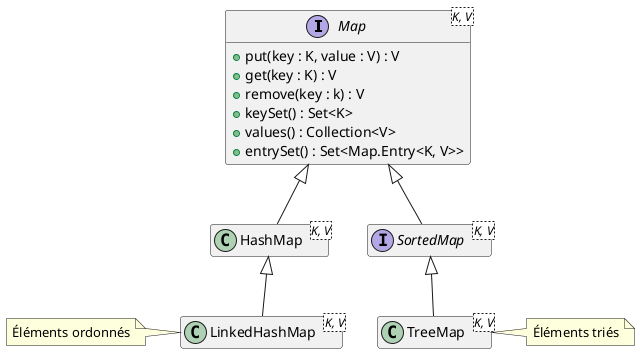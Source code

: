 @startuml
hide empty members

interface Map<K, V> {
    +put(key : K, value : V) : V
    +get(key : K) : V
    +remove(key : k) : V
    +keySet() : Set<K>
    +values() : Collection<V>
    +entrySet() : Set<Map.Entry<K, V>>
}
class HashMap<K, V>
class LinkedHashMap<K, V>

note left of LinkedHashMap : Éléments ordonnés

interface SortedMap<K, V>
class TreeMap<K, V>

note right of TreeMap : Éléments triés

Map <|-- SortedMap
Map <|-- HashMap
HashMap <|-- LinkedHashMap
SortedMap <|-- TreeMap
@enduml
